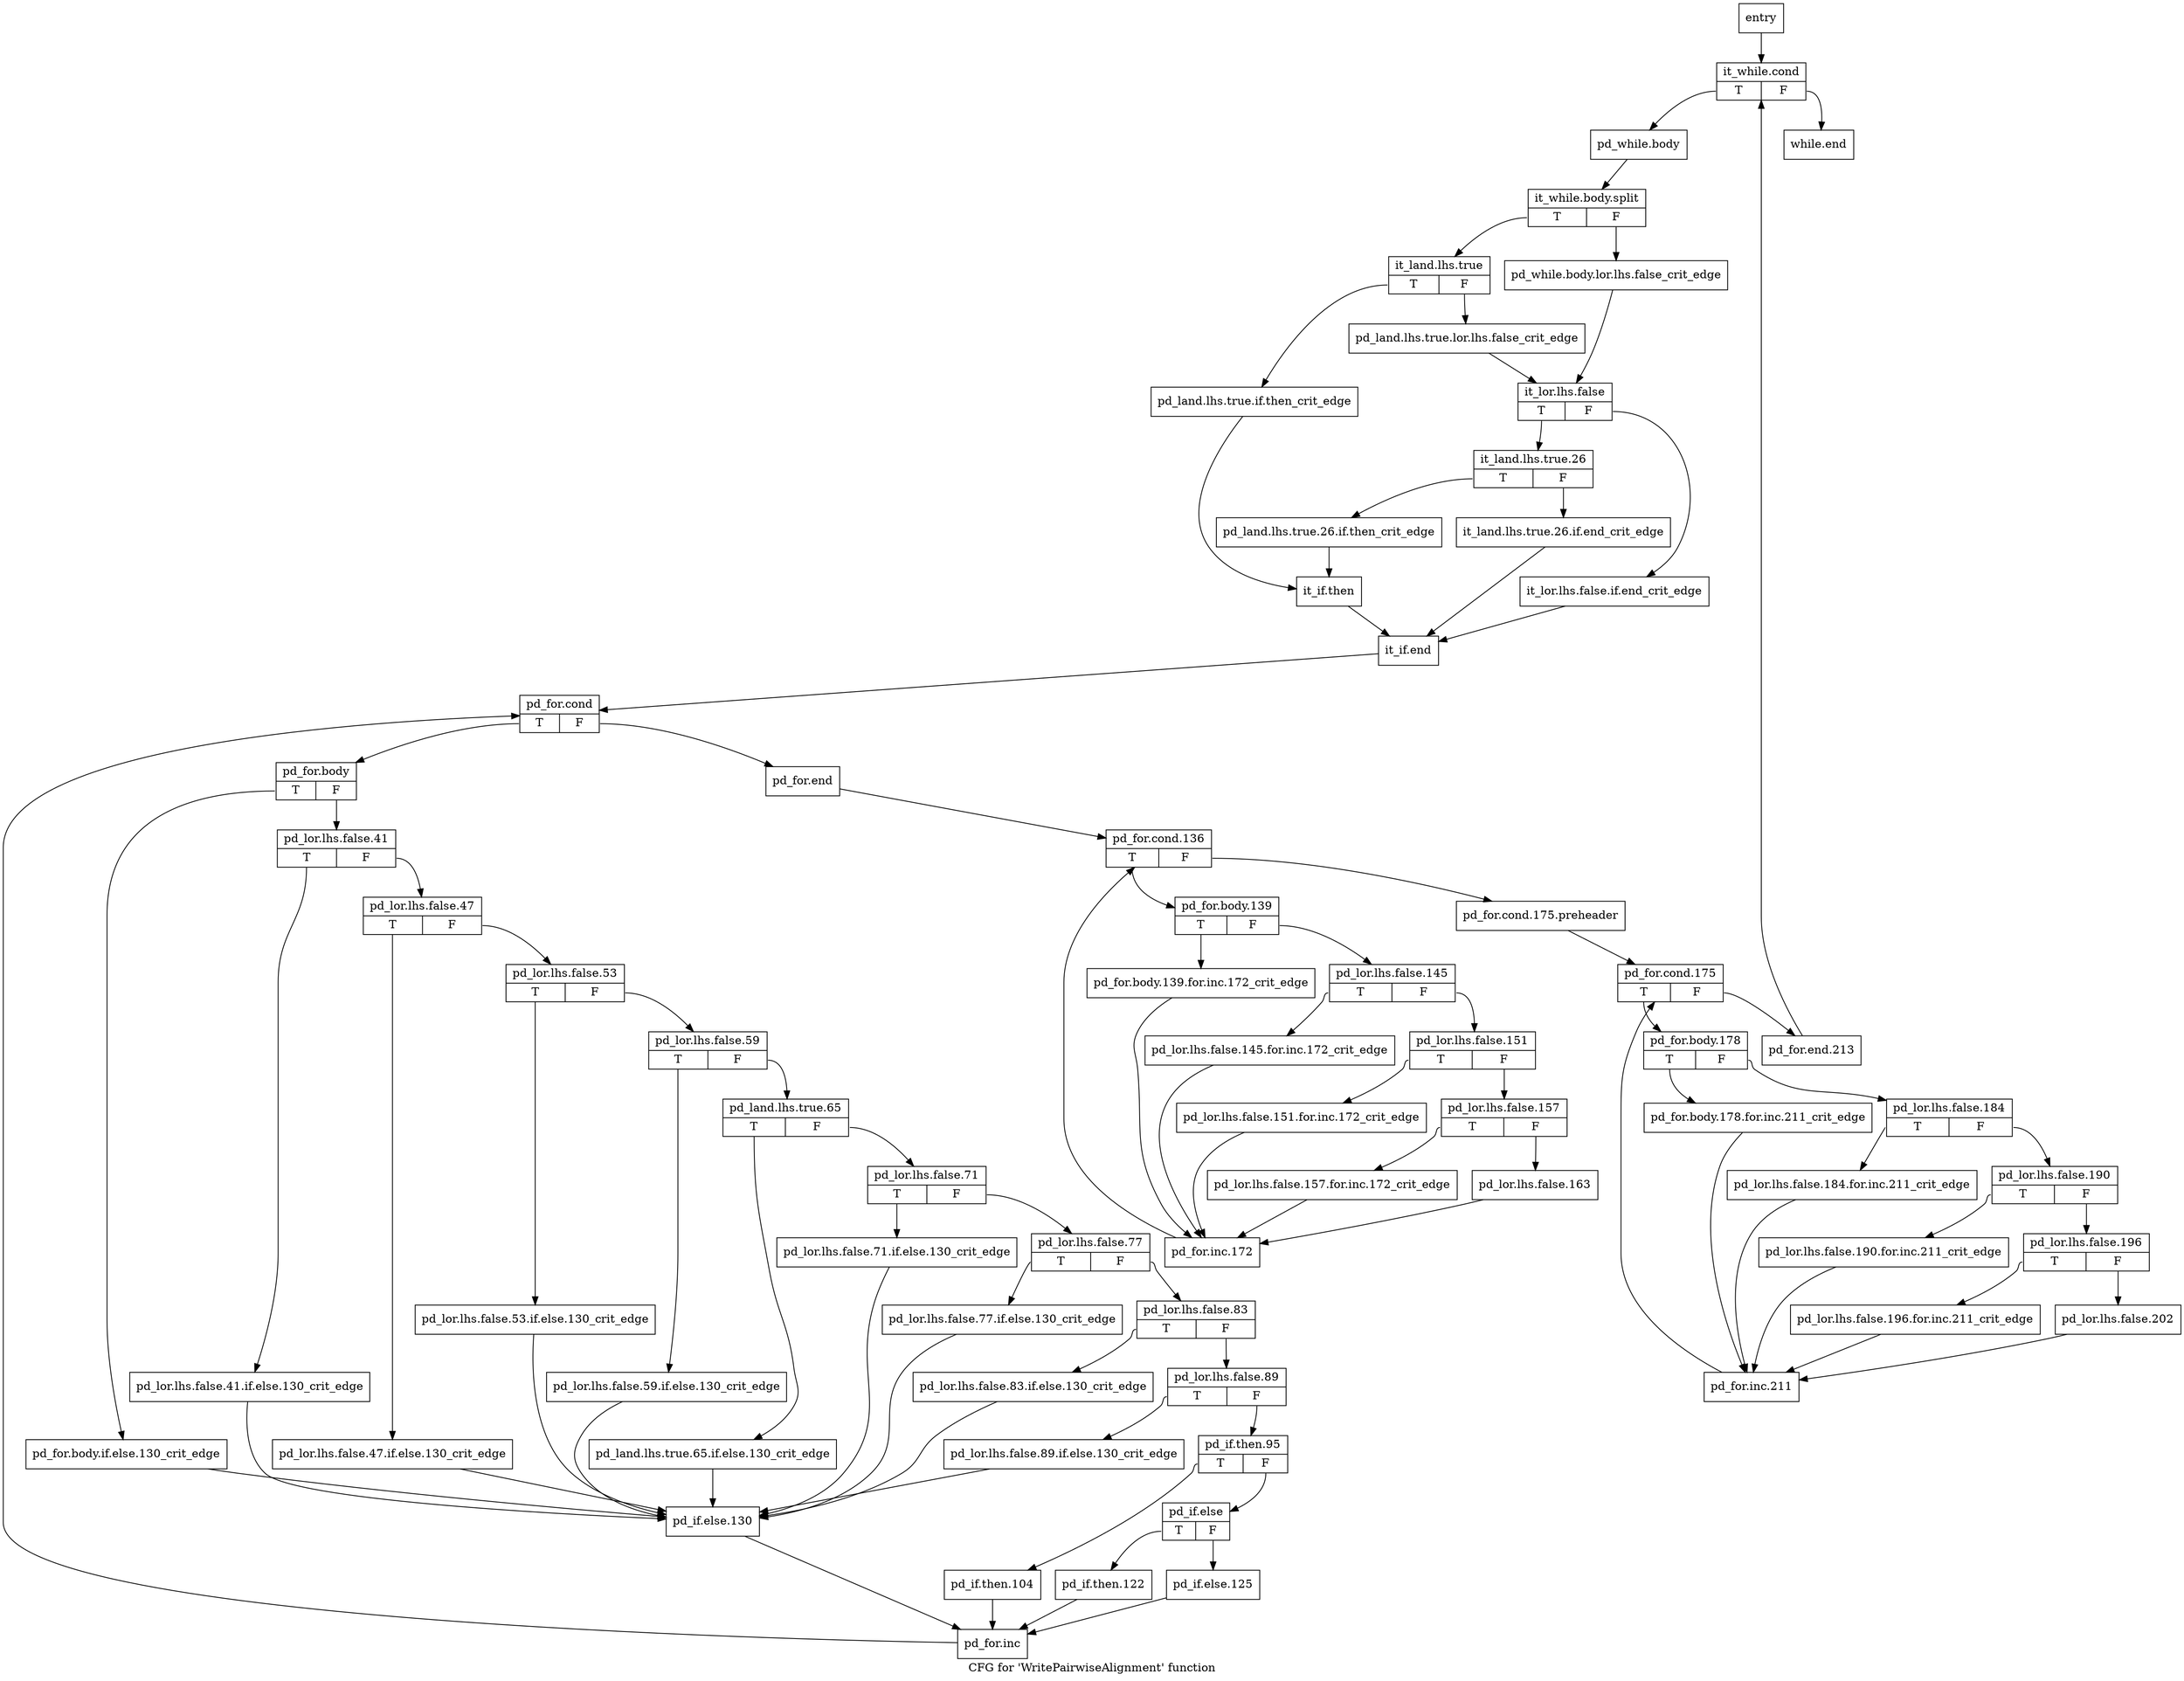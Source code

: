 digraph "CFG for 'WritePairwiseAlignment' function" {
	label="CFG for 'WritePairwiseAlignment' function";

	Node0x2bf72d0 [shape=record,label="{entry}"];
	Node0x2bf72d0 -> Node0x2bf7320;
	Node0x2bf7320 [shape=record,label="{it_while.cond|{<s0>T|<s1>F}}"];
	Node0x2bf7320:s0 -> Node0x2bf7370;
	Node0x2bf7320:s1 -> Node0x2bf87c0;
	Node0x2bf7370 [shape=record,label="{pd_while.body}"];
	Node0x2bf7370 -> Node0x36915f0;
	Node0x36915f0 [shape=record,label="{it_while.body.split|{<s0>T|<s1>F}}"];
	Node0x36915f0:s0 -> Node0x2bf7410;
	Node0x36915f0:s1 -> Node0x2bf73c0;
	Node0x2bf73c0 [shape=record,label="{pd_while.body.lor.lhs.false_crit_edge}"];
	Node0x2bf73c0 -> Node0x2bf7500;
	Node0x2bf7410 [shape=record,label="{it_land.lhs.true|{<s0>T|<s1>F}}"];
	Node0x2bf7410:s0 -> Node0x2bf74b0;
	Node0x2bf7410:s1 -> Node0x2bf7460;
	Node0x2bf7460 [shape=record,label="{pd_land.lhs.true.lor.lhs.false_crit_edge}"];
	Node0x2bf7460 -> Node0x2bf7500;
	Node0x2bf74b0 [shape=record,label="{pd_land.lhs.true.if.then_crit_edge}"];
	Node0x2bf74b0 -> Node0x2bf7690;
	Node0x2bf7500 [shape=record,label="{it_lor.lhs.false|{<s0>T|<s1>F}}"];
	Node0x2bf7500:s0 -> Node0x2bf75a0;
	Node0x2bf7500:s1 -> Node0x2bf7550;
	Node0x2bf7550 [shape=record,label="{it_lor.lhs.false.if.end_crit_edge}"];
	Node0x2bf7550 -> Node0x2bf76e0;
	Node0x2bf75a0 [shape=record,label="{it_land.lhs.true.26|{<s0>T|<s1>F}}"];
	Node0x2bf75a0:s0 -> Node0x2bf7640;
	Node0x2bf75a0:s1 -> Node0x2bf75f0;
	Node0x2bf75f0 [shape=record,label="{it_land.lhs.true.26.if.end_crit_edge}"];
	Node0x2bf75f0 -> Node0x2bf76e0;
	Node0x2bf7640 [shape=record,label="{pd_land.lhs.true.26.if.then_crit_edge}"];
	Node0x2bf7640 -> Node0x2bf7690;
	Node0x2bf7690 [shape=record,label="{it_if.then}"];
	Node0x2bf7690 -> Node0x2bf76e0;
	Node0x2bf76e0 [shape=record,label="{it_if.end}"];
	Node0x2bf76e0 -> Node0x2bf7730;
	Node0x2bf7730 [shape=record,label="{pd_for.cond|{<s0>T|<s1>F}}"];
	Node0x2bf7730:s0 -> Node0x2bf7780;
	Node0x2bf7730:s1 -> Node0x2bf7ff0;
	Node0x2bf7780 [shape=record,label="{pd_for.body|{<s0>T|<s1>F}}"];
	Node0x2bf7780:s0 -> Node0x2bf77d0;
	Node0x2bf7780:s1 -> Node0x2bf7820;
	Node0x2bf77d0 [shape=record,label="{pd_for.body.if.else.130_crit_edge}"];
	Node0x2bf77d0 -> Node0x2bf7f50;
	Node0x2bf7820 [shape=record,label="{pd_lor.lhs.false.41|{<s0>T|<s1>F}}"];
	Node0x2bf7820:s0 -> Node0x2bf7870;
	Node0x2bf7820:s1 -> Node0x2bf78c0;
	Node0x2bf7870 [shape=record,label="{pd_lor.lhs.false.41.if.else.130_crit_edge}"];
	Node0x2bf7870 -> Node0x2bf7f50;
	Node0x2bf78c0 [shape=record,label="{pd_lor.lhs.false.47|{<s0>T|<s1>F}}"];
	Node0x2bf78c0:s0 -> Node0x2bf7910;
	Node0x2bf78c0:s1 -> Node0x2bf7960;
	Node0x2bf7910 [shape=record,label="{pd_lor.lhs.false.47.if.else.130_crit_edge}"];
	Node0x2bf7910 -> Node0x2bf7f50;
	Node0x2bf7960 [shape=record,label="{pd_lor.lhs.false.53|{<s0>T|<s1>F}}"];
	Node0x2bf7960:s0 -> Node0x2bf79b0;
	Node0x2bf7960:s1 -> Node0x2bf7a00;
	Node0x2bf79b0 [shape=record,label="{pd_lor.lhs.false.53.if.else.130_crit_edge}"];
	Node0x2bf79b0 -> Node0x2bf7f50;
	Node0x2bf7a00 [shape=record,label="{pd_lor.lhs.false.59|{<s0>T|<s1>F}}"];
	Node0x2bf7a00:s0 -> Node0x2bf7a50;
	Node0x2bf7a00:s1 -> Node0x2bf7aa0;
	Node0x2bf7a50 [shape=record,label="{pd_lor.lhs.false.59.if.else.130_crit_edge}"];
	Node0x2bf7a50 -> Node0x2bf7f50;
	Node0x2bf7aa0 [shape=record,label="{pd_land.lhs.true.65|{<s0>T|<s1>F}}"];
	Node0x2bf7aa0:s0 -> Node0x2bf7af0;
	Node0x2bf7aa0:s1 -> Node0x2bf7b40;
	Node0x2bf7af0 [shape=record,label="{pd_land.lhs.true.65.if.else.130_crit_edge}"];
	Node0x2bf7af0 -> Node0x2bf7f50;
	Node0x2bf7b40 [shape=record,label="{pd_lor.lhs.false.71|{<s0>T|<s1>F}}"];
	Node0x2bf7b40:s0 -> Node0x2bf7b90;
	Node0x2bf7b40:s1 -> Node0x2bf7be0;
	Node0x2bf7b90 [shape=record,label="{pd_lor.lhs.false.71.if.else.130_crit_edge}"];
	Node0x2bf7b90 -> Node0x2bf7f50;
	Node0x2bf7be0 [shape=record,label="{pd_lor.lhs.false.77|{<s0>T|<s1>F}}"];
	Node0x2bf7be0:s0 -> Node0x2bf7c30;
	Node0x2bf7be0:s1 -> Node0x2bf7c80;
	Node0x2bf7c30 [shape=record,label="{pd_lor.lhs.false.77.if.else.130_crit_edge}"];
	Node0x2bf7c30 -> Node0x2bf7f50;
	Node0x2bf7c80 [shape=record,label="{pd_lor.lhs.false.83|{<s0>T|<s1>F}}"];
	Node0x2bf7c80:s0 -> Node0x2bf7cd0;
	Node0x2bf7c80:s1 -> Node0x2bf7d20;
	Node0x2bf7cd0 [shape=record,label="{pd_lor.lhs.false.83.if.else.130_crit_edge}"];
	Node0x2bf7cd0 -> Node0x2bf7f50;
	Node0x2bf7d20 [shape=record,label="{pd_lor.lhs.false.89|{<s0>T|<s1>F}}"];
	Node0x2bf7d20:s0 -> Node0x2bf7d70;
	Node0x2bf7d20:s1 -> Node0x2bf7dc0;
	Node0x2bf7d70 [shape=record,label="{pd_lor.lhs.false.89.if.else.130_crit_edge}"];
	Node0x2bf7d70 -> Node0x2bf7f50;
	Node0x2bf7dc0 [shape=record,label="{pd_if.then.95|{<s0>T|<s1>F}}"];
	Node0x2bf7dc0:s0 -> Node0x2bf7e10;
	Node0x2bf7dc0:s1 -> Node0x2bf7e60;
	Node0x2bf7e10 [shape=record,label="{pd_if.then.104}"];
	Node0x2bf7e10 -> Node0x2bf7fa0;
	Node0x2bf7e60 [shape=record,label="{pd_if.else|{<s0>T|<s1>F}}"];
	Node0x2bf7e60:s0 -> Node0x2bf7eb0;
	Node0x2bf7e60:s1 -> Node0x2bf7f00;
	Node0x2bf7eb0 [shape=record,label="{pd_if.then.122}"];
	Node0x2bf7eb0 -> Node0x2bf7fa0;
	Node0x2bf7f00 [shape=record,label="{pd_if.else.125}"];
	Node0x2bf7f00 -> Node0x2bf7fa0;
	Node0x2bf7f50 [shape=record,label="{pd_if.else.130}"];
	Node0x2bf7f50 -> Node0x2bf7fa0;
	Node0x2bf7fa0 [shape=record,label="{pd_for.inc}"];
	Node0x2bf7fa0 -> Node0x2bf7730;
	Node0x2bf7ff0 [shape=record,label="{pd_for.end}"];
	Node0x2bf7ff0 -> Node0x2bf8040;
	Node0x2bf8040 [shape=record,label="{pd_for.cond.136|{<s0>T|<s1>F}}"];
	Node0x2bf8040:s0 -> Node0x2bf80e0;
	Node0x2bf8040:s1 -> Node0x2bf8090;
	Node0x2bf8090 [shape=record,label="{pd_for.cond.175.preheader}"];
	Node0x2bf8090 -> Node0x2bf8400;
	Node0x2bf80e0 [shape=record,label="{pd_for.body.139|{<s0>T|<s1>F}}"];
	Node0x2bf80e0:s0 -> Node0x2bf8130;
	Node0x2bf80e0:s1 -> Node0x2bf8180;
	Node0x2bf8130 [shape=record,label="{pd_for.body.139.for.inc.172_crit_edge}"];
	Node0x2bf8130 -> Node0x2bf83b0;
	Node0x2bf8180 [shape=record,label="{pd_lor.lhs.false.145|{<s0>T|<s1>F}}"];
	Node0x2bf8180:s0 -> Node0x2bf81d0;
	Node0x2bf8180:s1 -> Node0x2bf8220;
	Node0x2bf81d0 [shape=record,label="{pd_lor.lhs.false.145.for.inc.172_crit_edge}"];
	Node0x2bf81d0 -> Node0x2bf83b0;
	Node0x2bf8220 [shape=record,label="{pd_lor.lhs.false.151|{<s0>T|<s1>F}}"];
	Node0x2bf8220:s0 -> Node0x2bf8270;
	Node0x2bf8220:s1 -> Node0x2bf82c0;
	Node0x2bf8270 [shape=record,label="{pd_lor.lhs.false.151.for.inc.172_crit_edge}"];
	Node0x2bf8270 -> Node0x2bf83b0;
	Node0x2bf82c0 [shape=record,label="{pd_lor.lhs.false.157|{<s0>T|<s1>F}}"];
	Node0x2bf82c0:s0 -> Node0x2bf8310;
	Node0x2bf82c0:s1 -> Node0x2bf8360;
	Node0x2bf8310 [shape=record,label="{pd_lor.lhs.false.157.for.inc.172_crit_edge}"];
	Node0x2bf8310 -> Node0x2bf83b0;
	Node0x2bf8360 [shape=record,label="{pd_lor.lhs.false.163}"];
	Node0x2bf8360 -> Node0x2bf83b0;
	Node0x2bf83b0 [shape=record,label="{pd_for.inc.172}"];
	Node0x2bf83b0 -> Node0x2bf8040;
	Node0x2bf8400 [shape=record,label="{pd_for.cond.175|{<s0>T|<s1>F}}"];
	Node0x2bf8400:s0 -> Node0x2bf8450;
	Node0x2bf8400:s1 -> Node0x2bf8770;
	Node0x2bf8450 [shape=record,label="{pd_for.body.178|{<s0>T|<s1>F}}"];
	Node0x2bf8450:s0 -> Node0x2bf84a0;
	Node0x2bf8450:s1 -> Node0x2bf84f0;
	Node0x2bf84a0 [shape=record,label="{pd_for.body.178.for.inc.211_crit_edge}"];
	Node0x2bf84a0 -> Node0x2bf8720;
	Node0x2bf84f0 [shape=record,label="{pd_lor.lhs.false.184|{<s0>T|<s1>F}}"];
	Node0x2bf84f0:s0 -> Node0x2bf8540;
	Node0x2bf84f0:s1 -> Node0x2bf8590;
	Node0x2bf8540 [shape=record,label="{pd_lor.lhs.false.184.for.inc.211_crit_edge}"];
	Node0x2bf8540 -> Node0x2bf8720;
	Node0x2bf8590 [shape=record,label="{pd_lor.lhs.false.190|{<s0>T|<s1>F}}"];
	Node0x2bf8590:s0 -> Node0x2bf85e0;
	Node0x2bf8590:s1 -> Node0x2bf8630;
	Node0x2bf85e0 [shape=record,label="{pd_lor.lhs.false.190.for.inc.211_crit_edge}"];
	Node0x2bf85e0 -> Node0x2bf8720;
	Node0x2bf8630 [shape=record,label="{pd_lor.lhs.false.196|{<s0>T|<s1>F}}"];
	Node0x2bf8630:s0 -> Node0x2bf8680;
	Node0x2bf8630:s1 -> Node0x2bf86d0;
	Node0x2bf8680 [shape=record,label="{pd_lor.lhs.false.196.for.inc.211_crit_edge}"];
	Node0x2bf8680 -> Node0x2bf8720;
	Node0x2bf86d0 [shape=record,label="{pd_lor.lhs.false.202}"];
	Node0x2bf86d0 -> Node0x2bf8720;
	Node0x2bf8720 [shape=record,label="{pd_for.inc.211}"];
	Node0x2bf8720 -> Node0x2bf8400;
	Node0x2bf8770 [shape=record,label="{pd_for.end.213}"];
	Node0x2bf8770 -> Node0x2bf7320;
	Node0x2bf87c0 [shape=record,label="{while.end}"];
}
